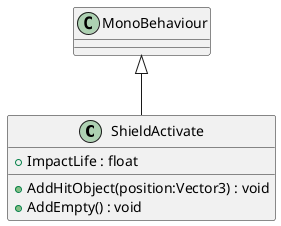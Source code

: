 @startuml
class ShieldActivate {
    + ImpactLife : float
    + AddHitObject(position:Vector3) : void
    + AddEmpty() : void
}
MonoBehaviour <|-- ShieldActivate
@enduml
